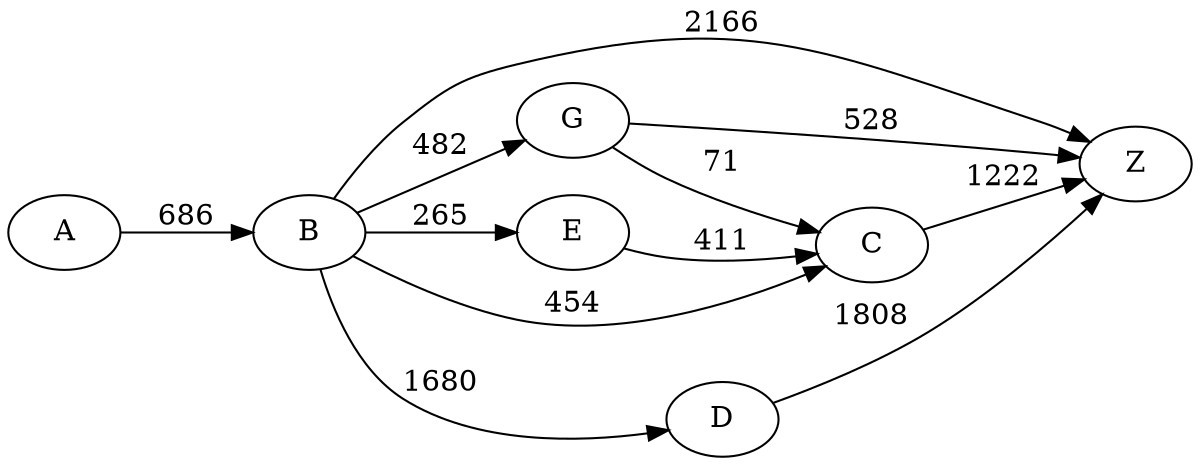 digraph G {
	rankdir=LR size="8,5"
	A
	B
	A -> B [label=686]
	B
	G
	B -> G [label=482]
	B
	Z
	B -> Z [label=2166]
	B
	C
	B -> C [label=454]
	B
	D
	B -> D [label=1680]
	B
	E
	B -> E [label=265]
	G
	C
	G -> C [label=71]
	G
	Z
	G -> Z [label=528]
	C
	Z
	C -> Z [label=1222]
	D
	Z
	D -> Z [label=1808]
	E
	C
	E -> C [label=411]
}
